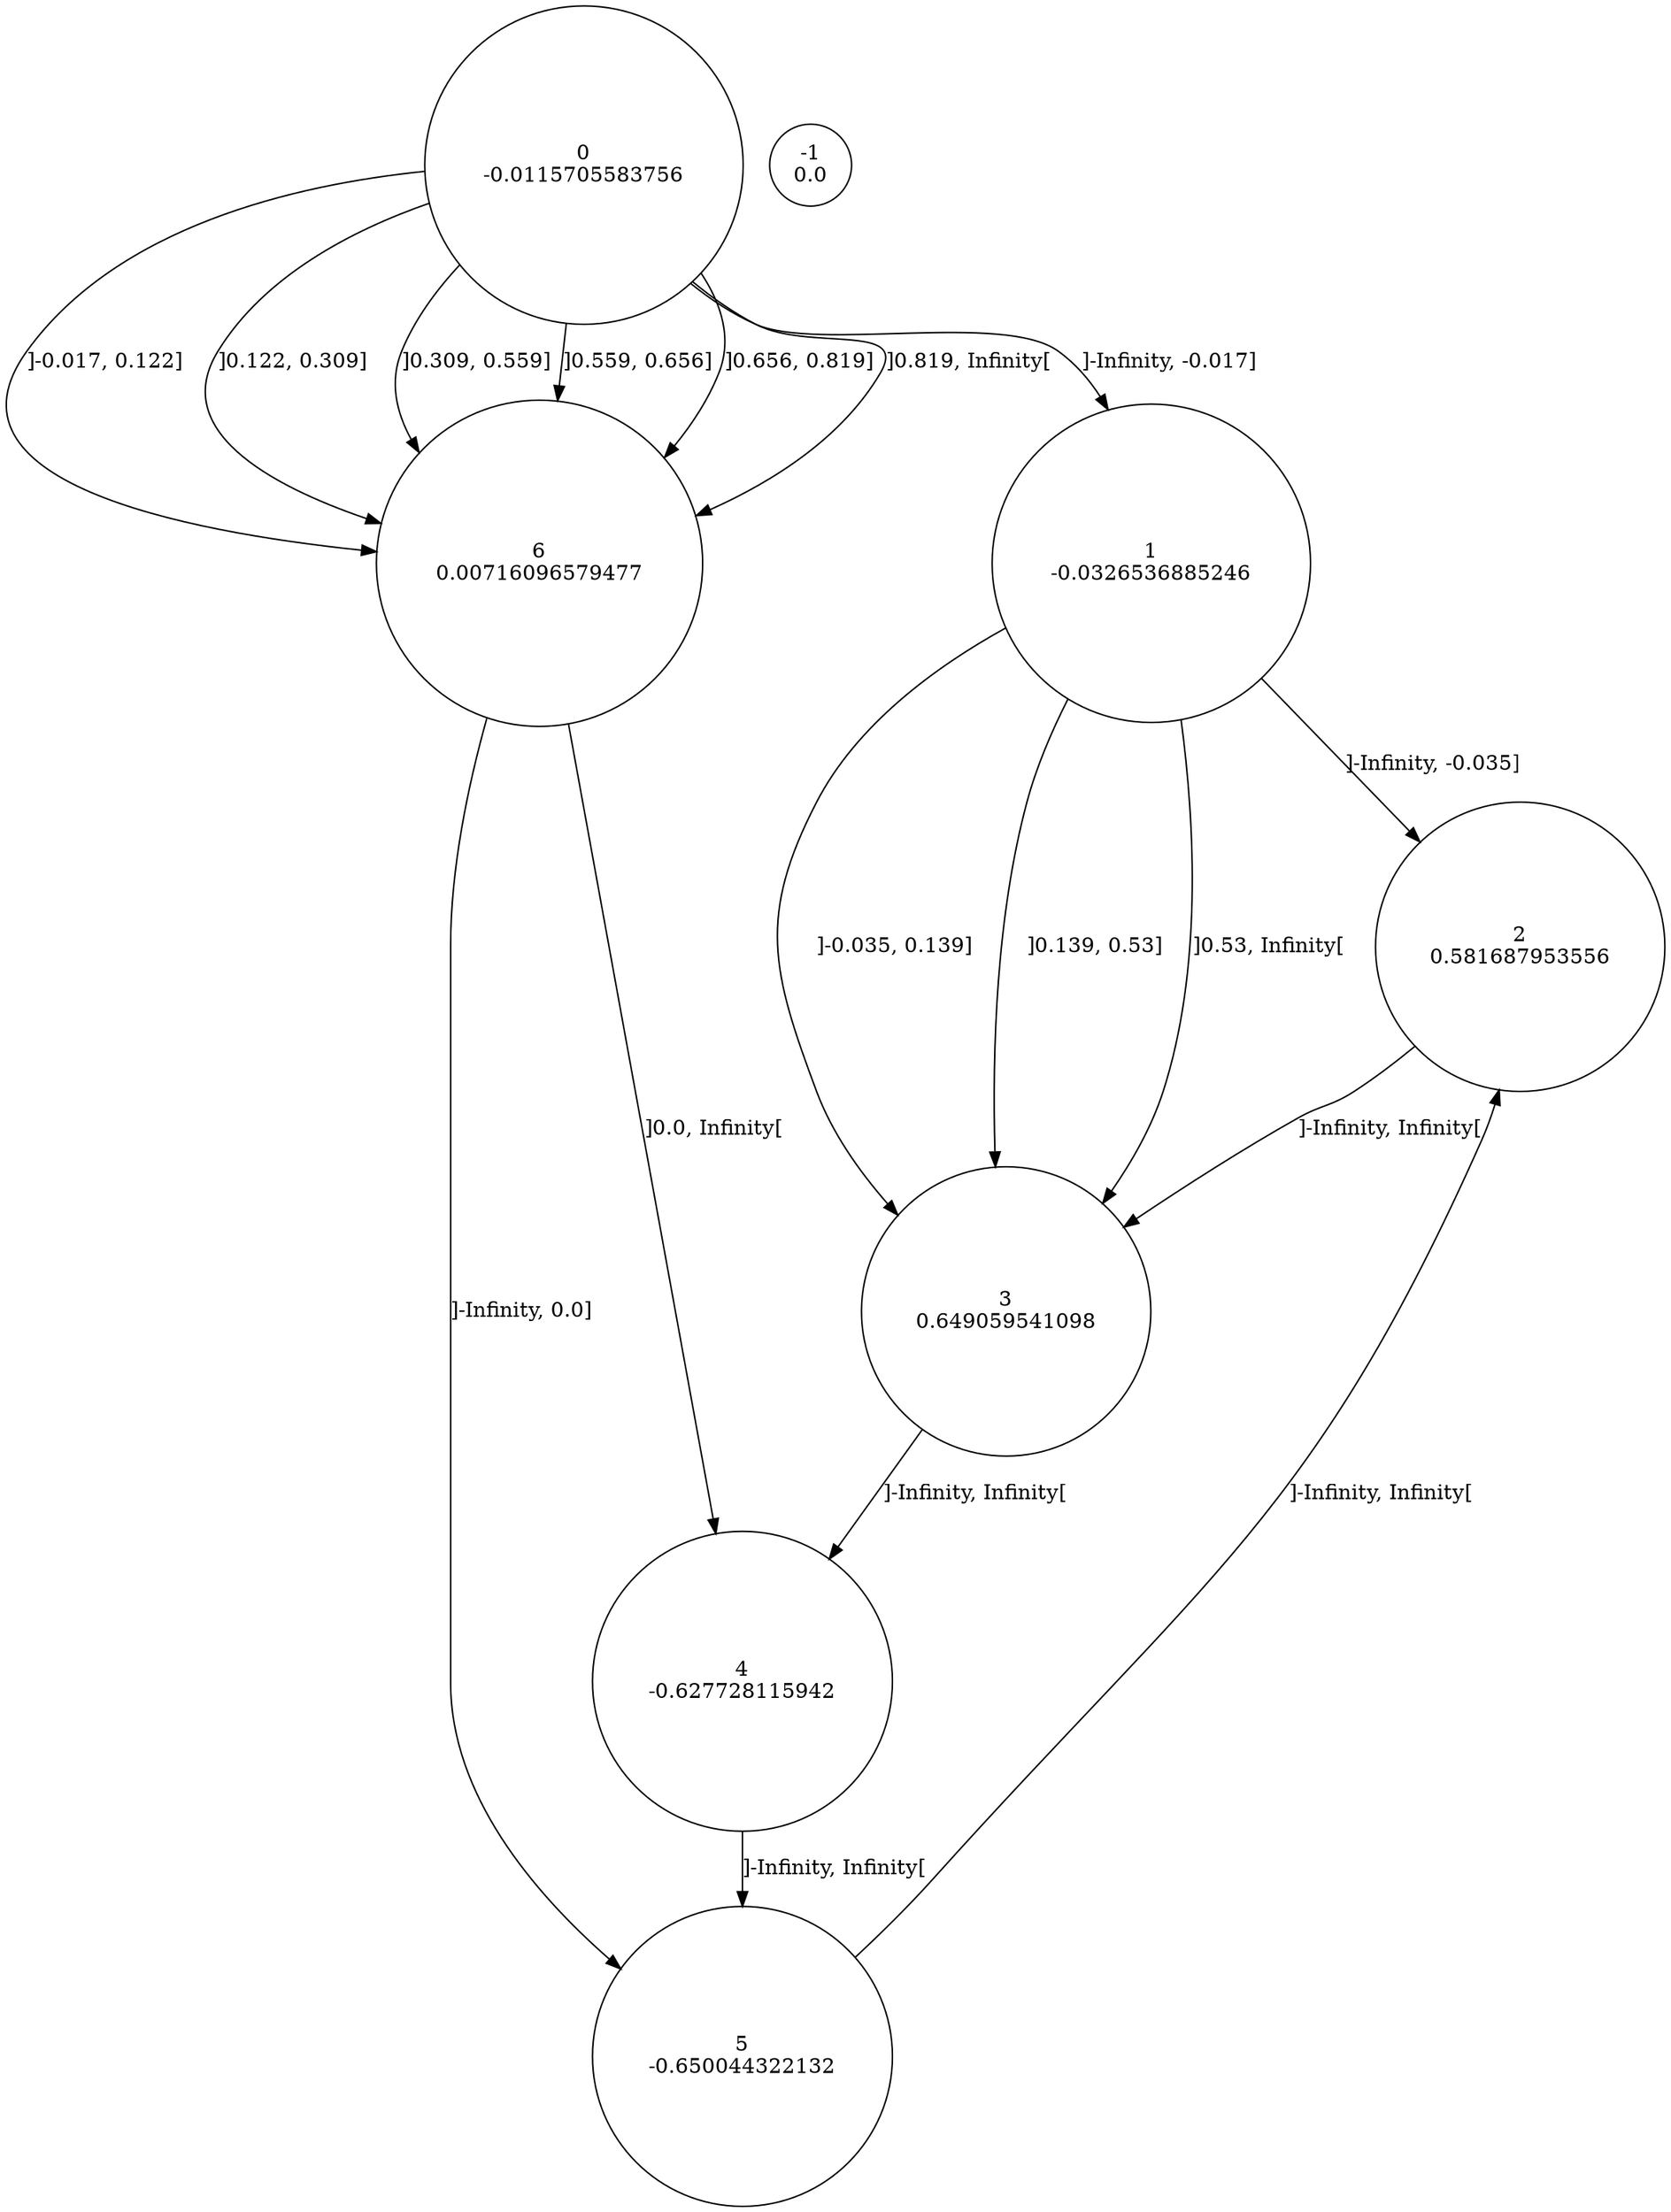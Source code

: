 digraph a {
0 [shape=circle, label="0\n-0.0115705583756"];
	0 -> 1 [label="]-Infinity, -0.017]"];
	0 -> 6 [label="]-0.017, 0.122]"];
	0 -> 6 [label="]0.122, 0.309]"];
	0 -> 6 [label="]0.309, 0.559]"];
	0 -> 6 [label="]0.559, 0.656]"];
	0 -> 6 [label="]0.656, 0.819]"];
	0 -> 6 [label="]0.819, Infinity["];
1 [shape=circle, label="1\n-0.0326536885246"];
	1 -> 2 [label="]-Infinity, -0.035]"];
	1 -> 3 [label="]-0.035, 0.139]"];
	1 -> 3 [label="]0.139, 0.53]"];
	1 -> 3 [label="]0.53, Infinity["];
2 [shape=circle, label="2\n0.581687953556"];
	2 -> 3 [label="]-Infinity, Infinity["];
3 [shape=circle, label="3\n0.649059541098"];
	3 -> 4 [label="]-Infinity, Infinity["];
4 [shape=circle, label="4\n-0.627728115942"];
	4 -> 5 [label="]-Infinity, Infinity["];
5 [shape=circle, label="5\n-0.650044322132"];
	5 -> 2 [label="]-Infinity, Infinity["];
6 [shape=circle, label="6\n0.00716096579477"];
	6 -> 5 [label="]-Infinity, 0.0]"];
	6 -> 4 [label="]0.0, Infinity["];
-1 [shape=circle, label="-1\n0.0"];
}
